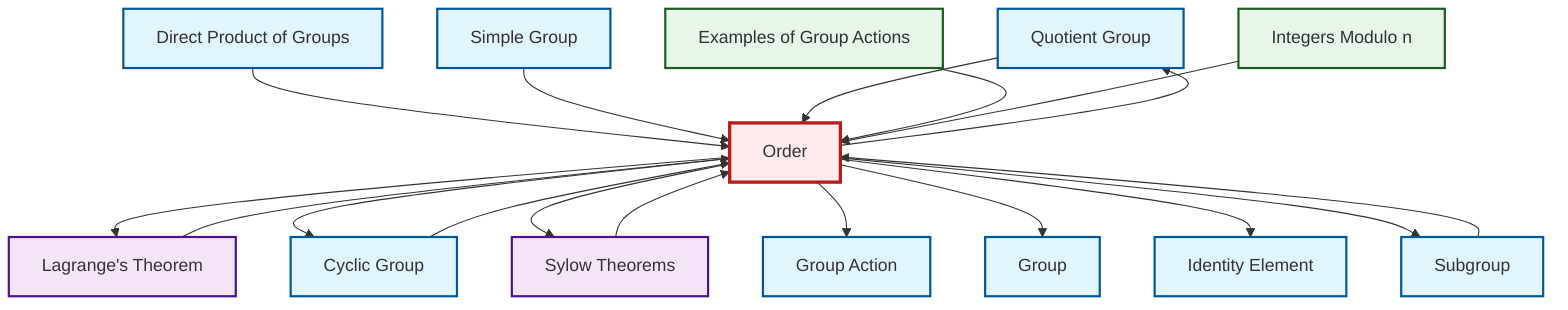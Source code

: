 graph TD
    classDef definition fill:#e1f5fe,stroke:#01579b,stroke-width:2px
    classDef theorem fill:#f3e5f5,stroke:#4a148c,stroke-width:2px
    classDef axiom fill:#fff3e0,stroke:#e65100,stroke-width:2px
    classDef example fill:#e8f5e9,stroke:#1b5e20,stroke-width:2px
    classDef current fill:#ffebee,stroke:#b71c1c,stroke-width:3px
    def-quotient-group["Quotient Group"]:::definition
    def-order["Order"]:::definition
    def-identity-element["Identity Element"]:::definition
    def-cyclic-group["Cyclic Group"]:::definition
    def-group-action["Group Action"]:::definition
    ex-quotient-integers-mod-n["Integers Modulo n"]:::example
    thm-sylow["Sylow Theorems"]:::theorem
    def-simple-group["Simple Group"]:::definition
    ex-group-action-examples["Examples of Group Actions"]:::example
    def-direct-product["Direct Product of Groups"]:::definition
    def-group["Group"]:::definition
    def-subgroup["Subgroup"]:::definition
    thm-lagrange["Lagrange's Theorem"]:::theorem
    def-order --> thm-lagrange
    def-order --> def-quotient-group
    def-order --> def-cyclic-group
    def-direct-product --> def-order
    thm-lagrange --> def-order
    def-simple-group --> def-order
    def-quotient-group --> def-order
    thm-sylow --> def-order
    def-order --> thm-sylow
    def-order --> def-group-action
    def-subgroup --> def-order
    def-cyclic-group --> def-order
    def-order --> def-group
    def-order --> def-identity-element
    def-order --> def-subgroup
    ex-group-action-examples --> def-order
    ex-quotient-integers-mod-n --> def-order
    class def-order current